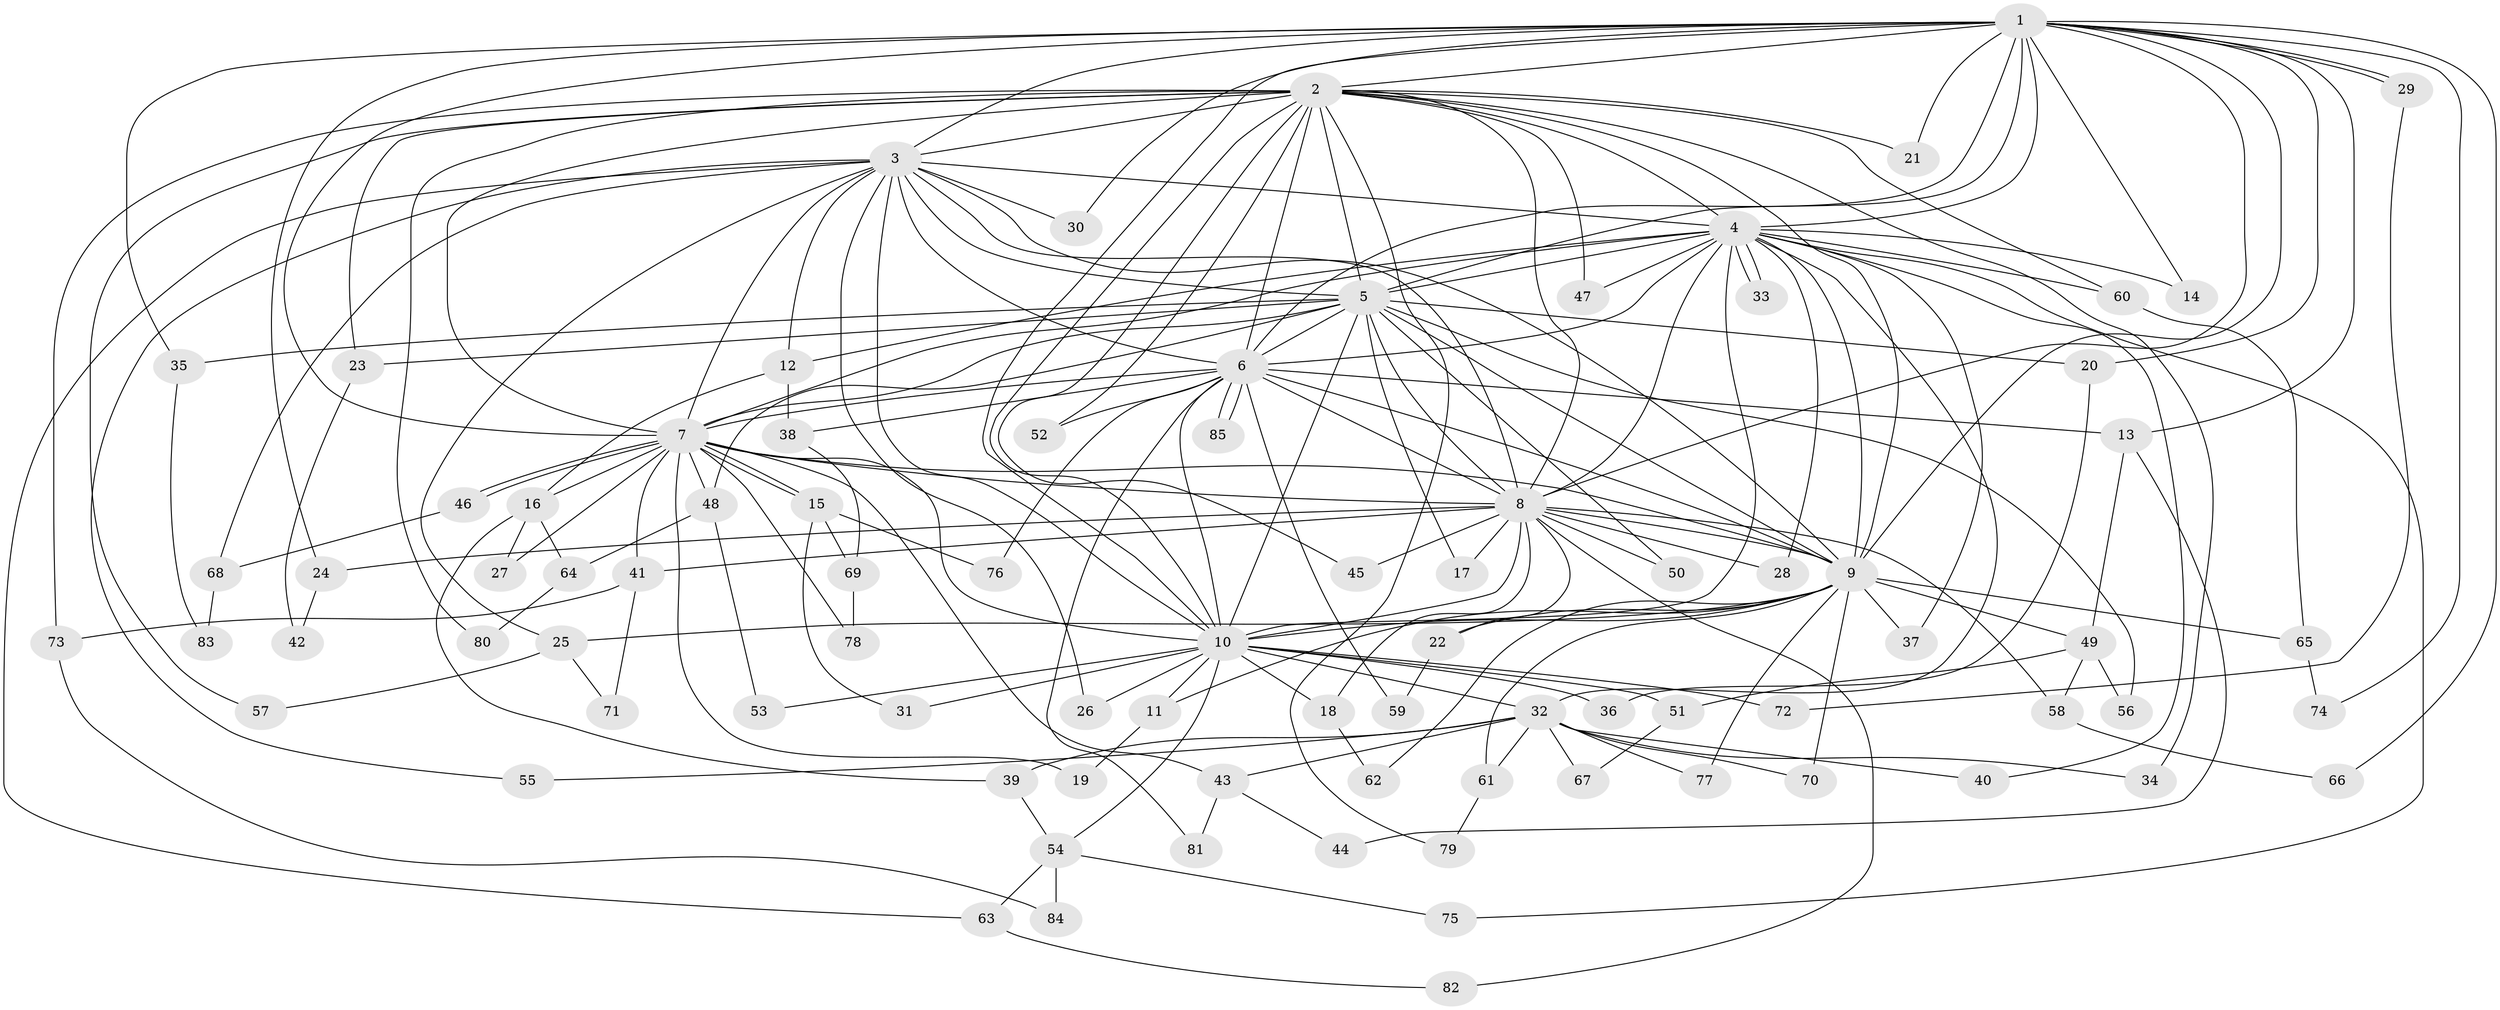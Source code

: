 // Generated by graph-tools (version 1.1) at 2025/34/03/09/25 02:34:56]
// undirected, 85 vertices, 195 edges
graph export_dot {
graph [start="1"]
  node [color=gray90,style=filled];
  1;
  2;
  3;
  4;
  5;
  6;
  7;
  8;
  9;
  10;
  11;
  12;
  13;
  14;
  15;
  16;
  17;
  18;
  19;
  20;
  21;
  22;
  23;
  24;
  25;
  26;
  27;
  28;
  29;
  30;
  31;
  32;
  33;
  34;
  35;
  36;
  37;
  38;
  39;
  40;
  41;
  42;
  43;
  44;
  45;
  46;
  47;
  48;
  49;
  50;
  51;
  52;
  53;
  54;
  55;
  56;
  57;
  58;
  59;
  60;
  61;
  62;
  63;
  64;
  65;
  66;
  67;
  68;
  69;
  70;
  71;
  72;
  73;
  74;
  75;
  76;
  77;
  78;
  79;
  80;
  81;
  82;
  83;
  84;
  85;
  1 -- 2;
  1 -- 3;
  1 -- 4;
  1 -- 5;
  1 -- 6;
  1 -- 7;
  1 -- 8;
  1 -- 9;
  1 -- 10;
  1 -- 13;
  1 -- 14;
  1 -- 20;
  1 -- 21;
  1 -- 24;
  1 -- 29;
  1 -- 29;
  1 -- 30;
  1 -- 35;
  1 -- 66;
  1 -- 74;
  2 -- 3;
  2 -- 4;
  2 -- 5;
  2 -- 6;
  2 -- 7;
  2 -- 8;
  2 -- 9;
  2 -- 10;
  2 -- 21;
  2 -- 23;
  2 -- 34;
  2 -- 45;
  2 -- 47;
  2 -- 52;
  2 -- 57;
  2 -- 60;
  2 -- 73;
  2 -- 79;
  2 -- 80;
  3 -- 4;
  3 -- 5;
  3 -- 6;
  3 -- 7;
  3 -- 8;
  3 -- 9;
  3 -- 10;
  3 -- 12;
  3 -- 25;
  3 -- 26;
  3 -- 30;
  3 -- 55;
  3 -- 63;
  3 -- 68;
  4 -- 5;
  4 -- 6;
  4 -- 7;
  4 -- 8;
  4 -- 9;
  4 -- 10;
  4 -- 12;
  4 -- 14;
  4 -- 28;
  4 -- 32;
  4 -- 33;
  4 -- 33;
  4 -- 37;
  4 -- 40;
  4 -- 47;
  4 -- 60;
  4 -- 75;
  5 -- 6;
  5 -- 7;
  5 -- 8;
  5 -- 9;
  5 -- 10;
  5 -- 17;
  5 -- 20;
  5 -- 23;
  5 -- 35;
  5 -- 48;
  5 -- 50;
  5 -- 56;
  6 -- 7;
  6 -- 8;
  6 -- 9;
  6 -- 10;
  6 -- 13;
  6 -- 38;
  6 -- 52;
  6 -- 59;
  6 -- 76;
  6 -- 81;
  6 -- 85;
  6 -- 85;
  7 -- 8;
  7 -- 9;
  7 -- 10;
  7 -- 15;
  7 -- 15;
  7 -- 16;
  7 -- 19;
  7 -- 27;
  7 -- 41;
  7 -- 43;
  7 -- 46;
  7 -- 46;
  7 -- 48;
  7 -- 78;
  8 -- 9;
  8 -- 10;
  8 -- 17;
  8 -- 18;
  8 -- 22;
  8 -- 24;
  8 -- 28;
  8 -- 41;
  8 -- 45;
  8 -- 50;
  8 -- 58;
  8 -- 82;
  9 -- 10;
  9 -- 11;
  9 -- 22;
  9 -- 25;
  9 -- 37;
  9 -- 49;
  9 -- 61;
  9 -- 62;
  9 -- 65;
  9 -- 70;
  9 -- 77;
  10 -- 11;
  10 -- 18;
  10 -- 26;
  10 -- 31;
  10 -- 32;
  10 -- 36;
  10 -- 51;
  10 -- 53;
  10 -- 54;
  10 -- 72;
  11 -- 19;
  12 -- 16;
  12 -- 38;
  13 -- 44;
  13 -- 49;
  15 -- 31;
  15 -- 69;
  15 -- 76;
  16 -- 27;
  16 -- 39;
  16 -- 64;
  18 -- 62;
  20 -- 36;
  22 -- 59;
  23 -- 42;
  24 -- 42;
  25 -- 57;
  25 -- 71;
  29 -- 72;
  32 -- 34;
  32 -- 39;
  32 -- 40;
  32 -- 43;
  32 -- 55;
  32 -- 61;
  32 -- 67;
  32 -- 70;
  32 -- 77;
  35 -- 83;
  38 -- 69;
  39 -- 54;
  41 -- 71;
  41 -- 73;
  43 -- 44;
  43 -- 81;
  46 -- 68;
  48 -- 53;
  48 -- 64;
  49 -- 51;
  49 -- 56;
  49 -- 58;
  51 -- 67;
  54 -- 63;
  54 -- 75;
  54 -- 84;
  58 -- 66;
  60 -- 65;
  61 -- 79;
  63 -- 82;
  64 -- 80;
  65 -- 74;
  68 -- 83;
  69 -- 78;
  73 -- 84;
}
